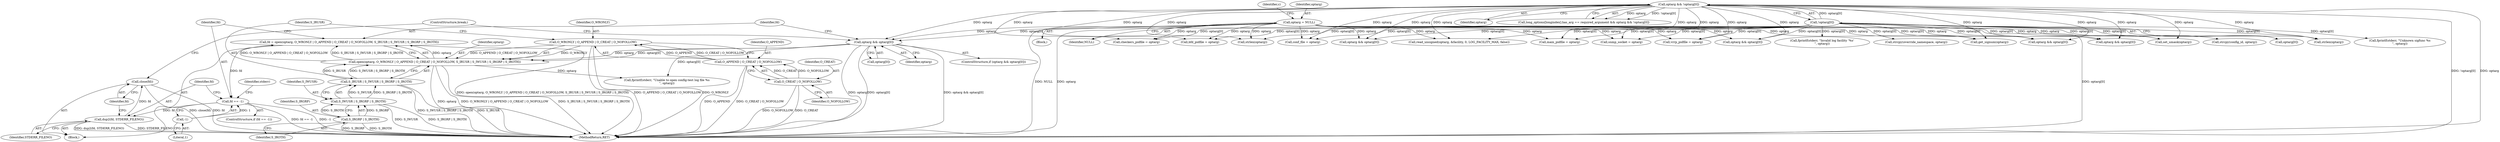 digraph "0_keepalived_04f2d32871bb3b11d7dc024039952f2fe2750306@API" {
"1000450" [label="(Call,close(fd))"];
"1000447" [label="(Call,dup2(fd, STDERR_FILENO))"];
"1000436" [label="(Call,fd == -1)"];
"1000417" [label="(Call,fd = open(optarg, O_WRONLY | O_APPEND | O_CREAT | O_NOFOLLOW, S_IRUSR | S_IWUSR | S_IRGRP | S_IROTH))"];
"1000419" [label="(Call,open(optarg, O_WRONLY | O_APPEND | O_CREAT | O_NOFOLLOW, S_IRUSR | S_IWUSR | S_IRGRP | S_IROTH))"];
"1000410" [label="(Call,optarg && optarg[0])"];
"1000180" [label="(Call,optarg && !optarg[0])"];
"1000182" [label="(Call,!optarg[0])"];
"1000190" [label="(Call,optarg = NULL)"];
"1000421" [label="(Call,O_WRONLY | O_APPEND | O_CREAT | O_NOFOLLOW)"];
"1000423" [label="(Call,O_APPEND | O_CREAT | O_NOFOLLOW)"];
"1000425" [label="(Call,O_CREAT | O_NOFOLLOW)"];
"1000428" [label="(Call,S_IRUSR | S_IWUSR | S_IRGRP | S_IROTH)"];
"1000430" [label="(Call,S_IWUSR | S_IRGRP | S_IROTH)"];
"1000432" [label="(Call,S_IRGRP | S_IROTH)"];
"1000438" [label="(Call,-1)"];
"1000653" [label="(Call,optarg && optarg[0])"];
"1000422" [label="(Identifier,O_WRONLY)"];
"1000180" [label="(Call,optarg && !optarg[0])"];
"1000194" [label="(Identifier,c)"];
"1000438" [label="(Call,-1)"];
"1000420" [label="(Identifier,optarg)"];
"1000520" [label="(Call,optarg && optarg[0])"];
"1000417" [label="(Call,fd = open(optarg, O_WRONLY | O_APPEND | O_CREAT | O_NOFOLLOW, S_IRUSR | S_IWUSR | S_IRGRP | S_IROTH))"];
"1000411" [label="(Identifier,optarg)"];
"1000181" [label="(Identifier,optarg)"];
"1000450" [label="(Call,close(fd))"];
"1000427" [label="(Identifier,O_NOFOLLOW)"];
"1000354" [label="(Call,optarg && optarg[0])"];
"1000447" [label="(Call,dup2(fd, STDERR_FILENO))"];
"1000561" [label="(Call,strcpy(config_id, optarg))"];
"1000434" [label="(Identifier,S_IROTH)"];
"1000436" [label="(Call,fd == -1)"];
"1000191" [label="(Identifier,optarg)"];
"1000183" [label="(Call,optarg[0])"];
"1000426" [label="(Identifier,O_CREAT)"];
"1000421" [label="(Call,O_WRONLY | O_APPEND | O_CREAT | O_NOFOLLOW)"];
"1000544" [label="(Call,strlen(optarg))"];
"1000419" [label="(Call,open(optarg, O_WRONLY | O_APPEND | O_CREAT | O_NOFOLLOW, S_IRUSR | S_IWUSR | S_IRGRP | S_IROTH))"];
"1000576" [label="(Call,fprintf(stderr, \"Unknown sigfunc %s\n\", optarg))"];
"1000412" [label="(Call,optarg[0])"];
"1000449" [label="(Identifier,STDERR_FILENO)"];
"1000485" [label="(Call,checkers_pidfile = optarg)"];
"1000439" [label="(Literal,1)"];
"1000433" [label="(Identifier,S_IRGRP)"];
"1000441" [label="(Call,fprintf(stderr, \"Unable to open config-test log file %s\n\", optarg))"];
"1000435" [label="(ControlStructure,if (fd == -1))"];
"1000501" [label="(Call,bfd_pidfile = optarg)"];
"1000186" [label="(Block,)"];
"1000192" [label="(Identifier,NULL)"];
"1000747" [label="(MethodReturn,RET)"];
"1000558" [label="(Call,strlen(optarg))"];
"1000454" [label="(Call,conf_file = optarg)"];
"1000432" [label="(Call,S_IRGRP | S_IROTH)"];
"1000568" [label="(Call,get_signum(optarg))"];
"1000423" [label="(Call,O_APPEND | O_CREAT | O_NOFOLLOW)"];
"1000451" [label="(Identifier,fd)"];
"1000190" [label="(Call,optarg = NULL)"];
"1000511" [label="(Call,snmp_socket = optarg)"];
"1000409" [label="(ControlStructure,if (optarg && optarg[0]))"];
"1000496" [label="(Call,vrrp_pidfile = optarg)"];
"1000418" [label="(Identifier,fd)"];
"1000452" [label="(ControlStructure,break;)"];
"1000429" [label="(Identifier,S_IRUSR)"];
"1000182" [label="(Call,!optarg[0])"];
"1000442" [label="(Identifier,stderr)"];
"1000172" [label="(Call,long_options[longindex].has_arg == required_argument && optarg && !optarg[0])"];
"1000437" [label="(Identifier,fd)"];
"1000415" [label="(Block,)"];
"1000384" [label="(Call,set_umask(optarg))"];
"1000424" [label="(Identifier,O_APPEND)"];
"1000335" [label="(Call,fprintf(stderr, \"Invalid log facility '%s'\n\", optarg))"];
"1000428" [label="(Call,S_IRUSR | S_IWUSR | S_IRGRP | S_IROTH)"];
"1000431" [label="(Identifier,S_IWUSR)"];
"1000608" [label="(Call,optarg && optarg[0])"];
"1000328" [label="(Call,read_unsigned(optarg, &facility, 0, LOG_FACILITY_MAX, false))"];
"1000480" [label="(Call,main_pidfile = optarg)"];
"1000547" [label="(Call,strcpy(override_namespace, optarg))"];
"1000425" [label="(Call,O_CREAT | O_NOFOLLOW)"];
"1000410" [label="(Call,optarg && optarg[0])"];
"1000448" [label="(Identifier,fd)"];
"1000430" [label="(Call,S_IWUSR | S_IRGRP | S_IROTH)"];
"1000450" -> "1000415"  [label="AST: "];
"1000450" -> "1000451"  [label="CFG: "];
"1000451" -> "1000450"  [label="AST: "];
"1000452" -> "1000450"  [label="CFG: "];
"1000450" -> "1000747"  [label="DDG: close(fd)"];
"1000450" -> "1000747"  [label="DDG: fd"];
"1000447" -> "1000450"  [label="DDG: fd"];
"1000447" -> "1000415"  [label="AST: "];
"1000447" -> "1000449"  [label="CFG: "];
"1000448" -> "1000447"  [label="AST: "];
"1000449" -> "1000447"  [label="AST: "];
"1000451" -> "1000447"  [label="CFG: "];
"1000447" -> "1000747"  [label="DDG: dup2(fd, STDERR_FILENO)"];
"1000447" -> "1000747"  [label="DDG: STDERR_FILENO"];
"1000436" -> "1000447"  [label="DDG: fd"];
"1000436" -> "1000435"  [label="AST: "];
"1000436" -> "1000438"  [label="CFG: "];
"1000437" -> "1000436"  [label="AST: "];
"1000438" -> "1000436"  [label="AST: "];
"1000442" -> "1000436"  [label="CFG: "];
"1000448" -> "1000436"  [label="CFG: "];
"1000436" -> "1000747"  [label="DDG: fd == -1"];
"1000436" -> "1000747"  [label="DDG: -1"];
"1000417" -> "1000436"  [label="DDG: fd"];
"1000438" -> "1000436"  [label="DDG: 1"];
"1000417" -> "1000415"  [label="AST: "];
"1000417" -> "1000419"  [label="CFG: "];
"1000418" -> "1000417"  [label="AST: "];
"1000419" -> "1000417"  [label="AST: "];
"1000437" -> "1000417"  [label="CFG: "];
"1000417" -> "1000747"  [label="DDG: open(optarg, O_WRONLY | O_APPEND | O_CREAT | O_NOFOLLOW, S_IRUSR | S_IWUSR | S_IRGRP | S_IROTH)"];
"1000419" -> "1000417"  [label="DDG: optarg"];
"1000419" -> "1000417"  [label="DDG: O_WRONLY | O_APPEND | O_CREAT | O_NOFOLLOW"];
"1000419" -> "1000417"  [label="DDG: S_IRUSR | S_IWUSR | S_IRGRP | S_IROTH"];
"1000419" -> "1000428"  [label="CFG: "];
"1000420" -> "1000419"  [label="AST: "];
"1000421" -> "1000419"  [label="AST: "];
"1000428" -> "1000419"  [label="AST: "];
"1000419" -> "1000747"  [label="DDG: S_IRUSR | S_IWUSR | S_IRGRP | S_IROTH"];
"1000419" -> "1000747"  [label="DDG: optarg"];
"1000419" -> "1000747"  [label="DDG: O_WRONLY | O_APPEND | O_CREAT | O_NOFOLLOW"];
"1000410" -> "1000419"  [label="DDG: optarg"];
"1000410" -> "1000419"  [label="DDG: optarg[0]"];
"1000421" -> "1000419"  [label="DDG: O_WRONLY"];
"1000421" -> "1000419"  [label="DDG: O_APPEND | O_CREAT | O_NOFOLLOW"];
"1000428" -> "1000419"  [label="DDG: S_IRUSR"];
"1000428" -> "1000419"  [label="DDG: S_IWUSR | S_IRGRP | S_IROTH"];
"1000419" -> "1000441"  [label="DDG: optarg"];
"1000410" -> "1000409"  [label="AST: "];
"1000410" -> "1000411"  [label="CFG: "];
"1000410" -> "1000412"  [label="CFG: "];
"1000411" -> "1000410"  [label="AST: "];
"1000412" -> "1000410"  [label="AST: "];
"1000418" -> "1000410"  [label="CFG: "];
"1000452" -> "1000410"  [label="CFG: "];
"1000410" -> "1000747"  [label="DDG: optarg"];
"1000410" -> "1000747"  [label="DDG: optarg[0]"];
"1000410" -> "1000747"  [label="DDG: optarg && optarg[0]"];
"1000180" -> "1000410"  [label="DDG: optarg"];
"1000190" -> "1000410"  [label="DDG: optarg"];
"1000182" -> "1000410"  [label="DDG: optarg[0]"];
"1000410" -> "1000441"  [label="DDG: optarg[0]"];
"1000180" -> "1000172"  [label="AST: "];
"1000180" -> "1000181"  [label="CFG: "];
"1000180" -> "1000182"  [label="CFG: "];
"1000181" -> "1000180"  [label="AST: "];
"1000182" -> "1000180"  [label="AST: "];
"1000172" -> "1000180"  [label="CFG: "];
"1000180" -> "1000747"  [label="DDG: !optarg[0]"];
"1000180" -> "1000747"  [label="DDG: optarg"];
"1000180" -> "1000172"  [label="DDG: optarg"];
"1000180" -> "1000172"  [label="DDG: !optarg[0]"];
"1000182" -> "1000180"  [label="DDG: optarg[0]"];
"1000180" -> "1000328"  [label="DDG: optarg"];
"1000180" -> "1000354"  [label="DDG: optarg"];
"1000180" -> "1000384"  [label="DDG: optarg"];
"1000180" -> "1000454"  [label="DDG: optarg"];
"1000180" -> "1000480"  [label="DDG: optarg"];
"1000180" -> "1000485"  [label="DDG: optarg"];
"1000180" -> "1000496"  [label="DDG: optarg"];
"1000180" -> "1000501"  [label="DDG: optarg"];
"1000180" -> "1000511"  [label="DDG: optarg"];
"1000180" -> "1000520"  [label="DDG: optarg"];
"1000180" -> "1000544"  [label="DDG: optarg"];
"1000180" -> "1000558"  [label="DDG: optarg"];
"1000180" -> "1000568"  [label="DDG: optarg"];
"1000180" -> "1000608"  [label="DDG: optarg"];
"1000180" -> "1000653"  [label="DDG: optarg"];
"1000182" -> "1000183"  [label="CFG: "];
"1000183" -> "1000182"  [label="AST: "];
"1000182" -> "1000747"  [label="DDG: optarg[0]"];
"1000182" -> "1000328"  [label="DDG: optarg[0]"];
"1000182" -> "1000335"  [label="DDG: optarg[0]"];
"1000182" -> "1000354"  [label="DDG: optarg[0]"];
"1000182" -> "1000384"  [label="DDG: optarg[0]"];
"1000182" -> "1000454"  [label="DDG: optarg[0]"];
"1000182" -> "1000480"  [label="DDG: optarg[0]"];
"1000182" -> "1000485"  [label="DDG: optarg[0]"];
"1000182" -> "1000496"  [label="DDG: optarg[0]"];
"1000182" -> "1000501"  [label="DDG: optarg[0]"];
"1000182" -> "1000511"  [label="DDG: optarg[0]"];
"1000182" -> "1000520"  [label="DDG: optarg[0]"];
"1000182" -> "1000544"  [label="DDG: optarg[0]"];
"1000182" -> "1000547"  [label="DDG: optarg[0]"];
"1000182" -> "1000558"  [label="DDG: optarg[0]"];
"1000182" -> "1000561"  [label="DDG: optarg[0]"];
"1000182" -> "1000568"  [label="DDG: optarg[0]"];
"1000182" -> "1000576"  [label="DDG: optarg[0]"];
"1000182" -> "1000608"  [label="DDG: optarg[0]"];
"1000182" -> "1000653"  [label="DDG: optarg[0]"];
"1000190" -> "1000186"  [label="AST: "];
"1000190" -> "1000192"  [label="CFG: "];
"1000191" -> "1000190"  [label="AST: "];
"1000192" -> "1000190"  [label="AST: "];
"1000194" -> "1000190"  [label="CFG: "];
"1000190" -> "1000747"  [label="DDG: optarg"];
"1000190" -> "1000747"  [label="DDG: NULL"];
"1000190" -> "1000328"  [label="DDG: optarg"];
"1000190" -> "1000354"  [label="DDG: optarg"];
"1000190" -> "1000384"  [label="DDG: optarg"];
"1000190" -> "1000454"  [label="DDG: optarg"];
"1000190" -> "1000480"  [label="DDG: optarg"];
"1000190" -> "1000485"  [label="DDG: optarg"];
"1000190" -> "1000496"  [label="DDG: optarg"];
"1000190" -> "1000501"  [label="DDG: optarg"];
"1000190" -> "1000511"  [label="DDG: optarg"];
"1000190" -> "1000520"  [label="DDG: optarg"];
"1000190" -> "1000544"  [label="DDG: optarg"];
"1000190" -> "1000558"  [label="DDG: optarg"];
"1000190" -> "1000568"  [label="DDG: optarg"];
"1000190" -> "1000608"  [label="DDG: optarg"];
"1000190" -> "1000653"  [label="DDG: optarg"];
"1000421" -> "1000423"  [label="CFG: "];
"1000422" -> "1000421"  [label="AST: "];
"1000423" -> "1000421"  [label="AST: "];
"1000429" -> "1000421"  [label="CFG: "];
"1000421" -> "1000747"  [label="DDG: O_APPEND | O_CREAT | O_NOFOLLOW"];
"1000421" -> "1000747"  [label="DDG: O_WRONLY"];
"1000423" -> "1000421"  [label="DDG: O_APPEND"];
"1000423" -> "1000421"  [label="DDG: O_CREAT | O_NOFOLLOW"];
"1000423" -> "1000425"  [label="CFG: "];
"1000424" -> "1000423"  [label="AST: "];
"1000425" -> "1000423"  [label="AST: "];
"1000423" -> "1000747"  [label="DDG: O_CREAT | O_NOFOLLOW"];
"1000423" -> "1000747"  [label="DDG: O_APPEND"];
"1000425" -> "1000423"  [label="DDG: O_CREAT"];
"1000425" -> "1000423"  [label="DDG: O_NOFOLLOW"];
"1000425" -> "1000427"  [label="CFG: "];
"1000426" -> "1000425"  [label="AST: "];
"1000427" -> "1000425"  [label="AST: "];
"1000425" -> "1000747"  [label="DDG: O_NOFOLLOW"];
"1000425" -> "1000747"  [label="DDG: O_CREAT"];
"1000428" -> "1000430"  [label="CFG: "];
"1000429" -> "1000428"  [label="AST: "];
"1000430" -> "1000428"  [label="AST: "];
"1000428" -> "1000747"  [label="DDG: S_IWUSR | S_IRGRP | S_IROTH"];
"1000428" -> "1000747"  [label="DDG: S_IRUSR"];
"1000430" -> "1000428"  [label="DDG: S_IWUSR"];
"1000430" -> "1000428"  [label="DDG: S_IRGRP | S_IROTH"];
"1000430" -> "1000432"  [label="CFG: "];
"1000431" -> "1000430"  [label="AST: "];
"1000432" -> "1000430"  [label="AST: "];
"1000430" -> "1000747"  [label="DDG: S_IRGRP | S_IROTH"];
"1000430" -> "1000747"  [label="DDG: S_IWUSR"];
"1000432" -> "1000430"  [label="DDG: S_IRGRP"];
"1000432" -> "1000430"  [label="DDG: S_IROTH"];
"1000432" -> "1000434"  [label="CFG: "];
"1000433" -> "1000432"  [label="AST: "];
"1000434" -> "1000432"  [label="AST: "];
"1000432" -> "1000747"  [label="DDG: S_IROTH"];
"1000432" -> "1000747"  [label="DDG: S_IRGRP"];
"1000438" -> "1000439"  [label="CFG: "];
"1000439" -> "1000438"  [label="AST: "];
}
